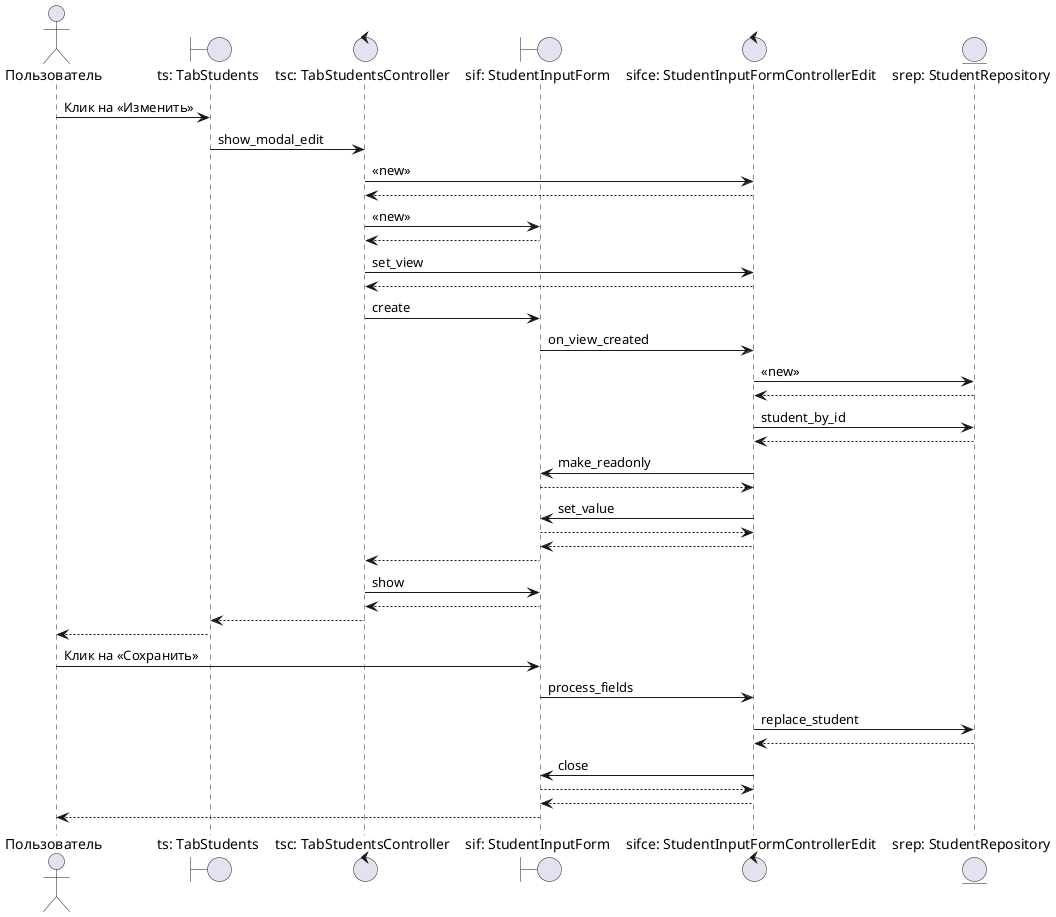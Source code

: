 @startuml
'https://plantuml.com/sequence-diagram



actor       Пользователь                        as user
boundary    "ts: TabStudents"                   as ts
control     "tsс: TabStudentsController"        as tsc
boundary    "sif: StudentInputForm"             as sif
control     "sifce: StudentInputFormControllerEdit"  as sifce
entity      "srep: StudentRepository"           as srep

user -> ts : Клик на <<Изменить>>
ts -> tsc : show_modal_edit
tsc -> sifce : <<new>>
sifce --> tsc
tsc -> sif : <<new>>
sif --> tsc
tsc -> sifce : set_view
sifce --> tsc
tsc -> sif : create
sif -> sifce : on_view_created
sifce -> srep : <<new>>
srep --> sifce
sifce -> srep : student_by_id
srep --> sifce
sifce -> sif : make_readonly
sif --> sifce
sifce -> sif : set_value
sif --> sifce
sifce --> sif
sif --> tsc
tsc -> sif : show
sif --> tsc
tsc --> ts
ts --> user

user -> sif : Клик на <<Сохранить>>
sif -> sifce : process_fields
sifce -> srep : replace_student
srep --> sifce
sifce -> sif : close
sif --> sifce
sifce --> sif
sif --> user


@enduml